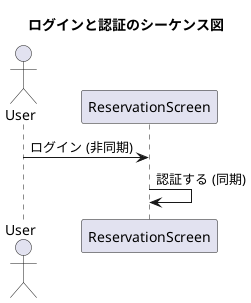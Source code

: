 @startuml 演習4-2_SD_利用者と予約画面
title ログインと認証のシーケンス図

actor User

User -> ReservationScreen: ログイン (非同期)

ReservationScreen -> ReservationScreen: 認証する (同期)

@enduml